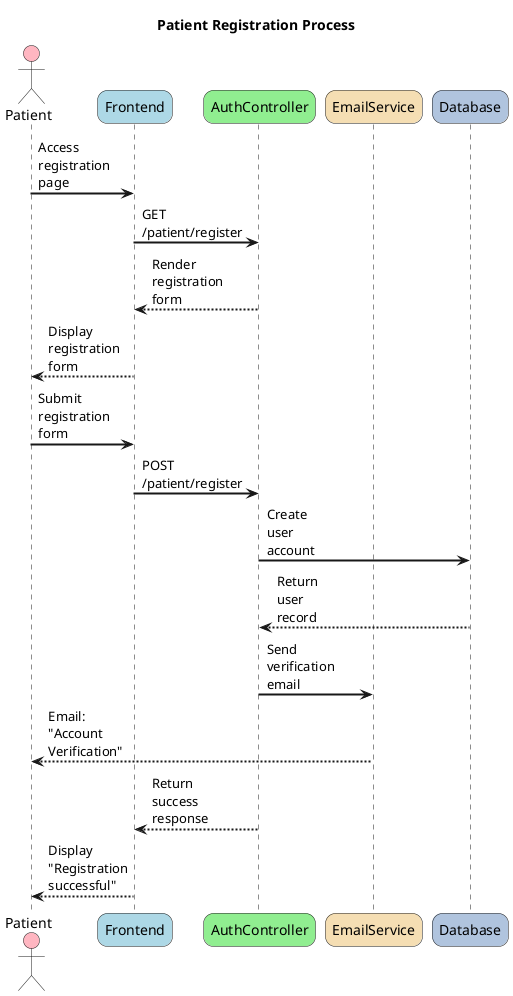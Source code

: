 @startuml PatientRegistration
skinparam backgroundColor #FFFFFF
skinparam sequenceArrowThickness 2
skinparam roundcorner 20
skinparam maxmessagesize 40

title Patient Registration Process

actor "Patient" as P #lightpink
participant "Frontend" as F #lightblue
participant "AuthController" as AC #lightgreen
participant "EmailService" as ES #wheat
participant "Database" as DB #lightsteelblue

P -> F: Access registration page
F -> AC: GET /patient/register
AC --> F: Render registration form
F --> P: Display registration form

P -> F: Submit registration form
F -> AC: POST /patient/register
AC -> DB: Create user account
DB --> AC: Return user record
AC -> ES: Send verification email
ES --> P: Email: "Account Verification"
AC --> F: Return success response
F --> P: Display "Registration successful"

@enduml
